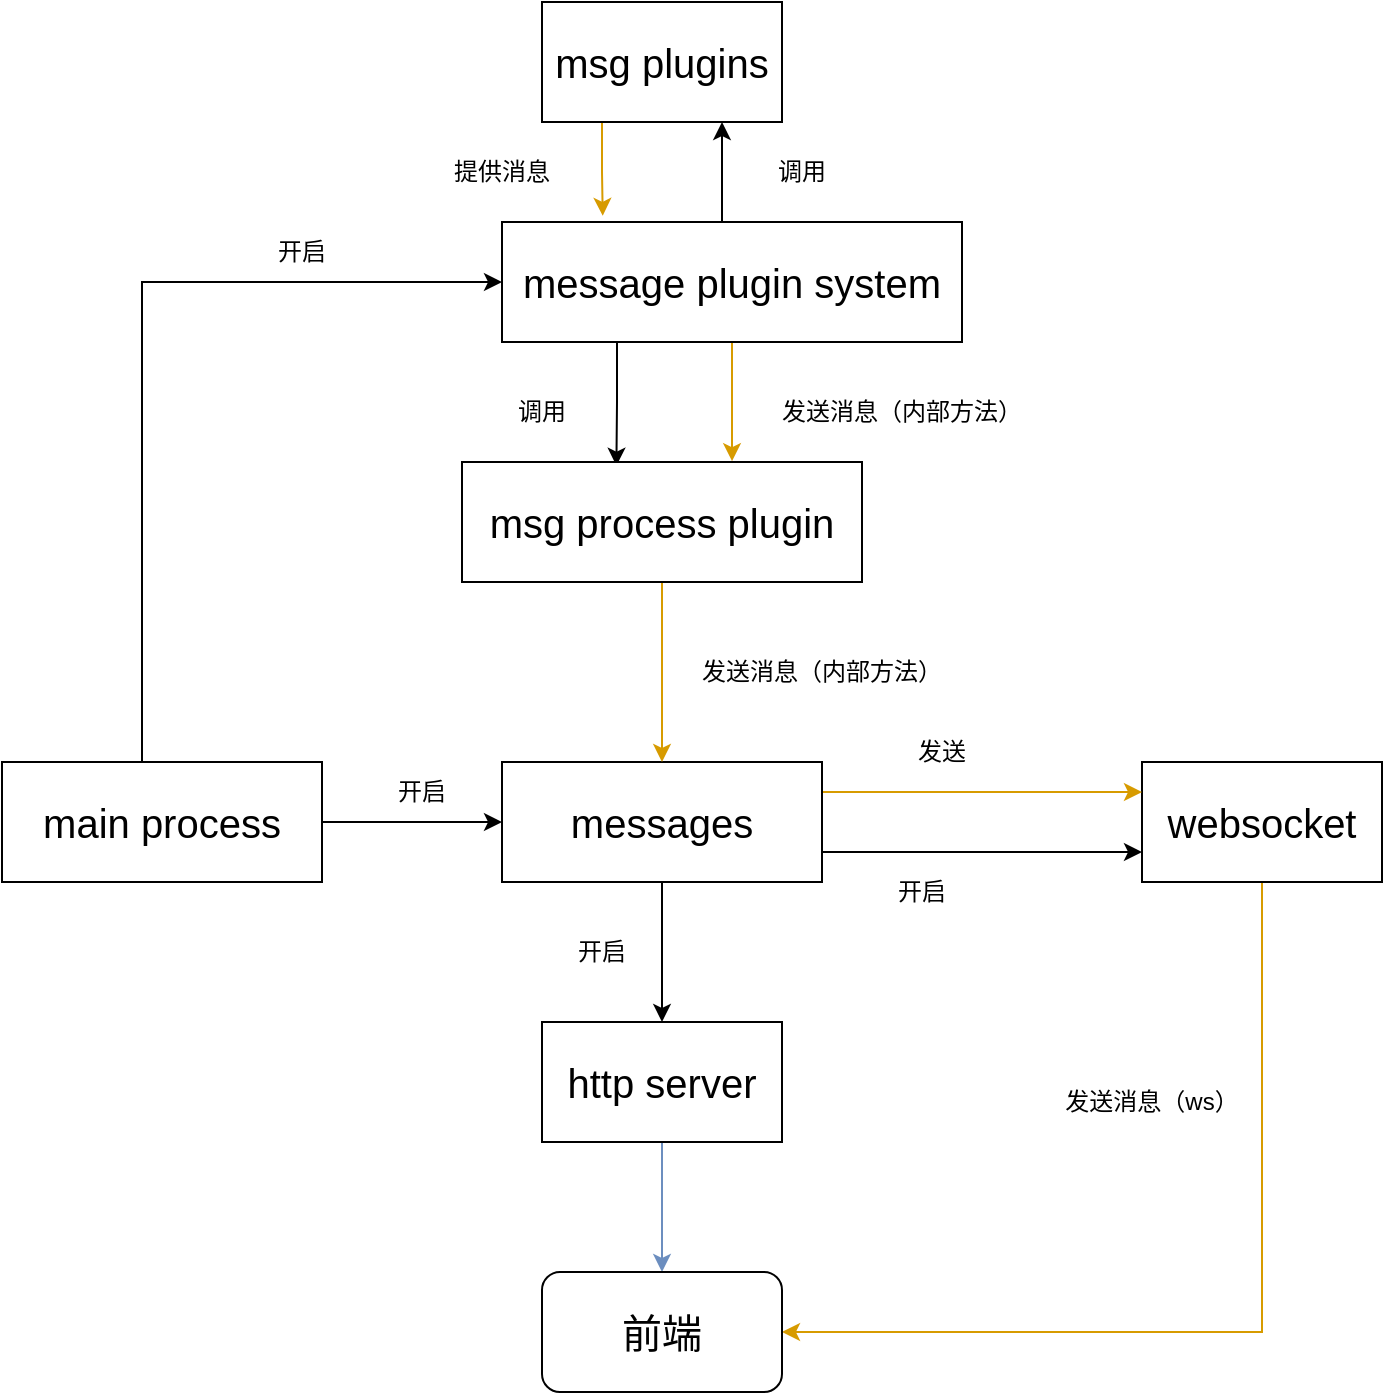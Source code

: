 <mxfile version="20.5.3" type="embed"><diagram name="第 1 页" id="IB6P-aDsFnDUADC4PD2R"><mxGraphModel dx="662" dy="518" grid="1" gridSize="10" guides="1" tooltips="1" connect="1" arrows="1" fold="1" page="1" pageScale="1" pageWidth="827" pageHeight="1169" background="none" math="0" shadow="0"><root><mxCell id="0"/><mxCell id="1" parent="0"/><mxCell id="9FuA_LAmP3qdgTYeK0pm-8" style="edgeStyle=orthogonalEdgeStyle;rounded=0;orthogonalLoop=1;jettySize=auto;html=1;entryX=0;entryY=0.5;entryDx=0;entryDy=0;" parent="1" source="9FuA_LAmP3qdgTYeK0pm-1" target="9FuA_LAmP3qdgTYeK0pm-4" edge="1"><mxGeometry relative="1" as="geometry"><Array as="points"><mxPoint x="180" y="190"/></Array></mxGeometry></mxCell><mxCell id="9FuA_LAmP3qdgTYeK0pm-11" style="edgeStyle=orthogonalEdgeStyle;rounded=0;orthogonalLoop=1;jettySize=auto;html=1;entryX=0;entryY=0.5;entryDx=0;entryDy=0;" parent="1" source="9FuA_LAmP3qdgTYeK0pm-1" target="9FuA_LAmP3qdgTYeK0pm-10" edge="1"><mxGeometry relative="1" as="geometry"/></mxCell><mxCell id="9FuA_LAmP3qdgTYeK0pm-1" value="&lt;font style=&quot;font-size: 20px;&quot;&gt;main process&lt;/font&gt;" style="rounded=0;whiteSpace=wrap;html=1;" parent="1" vertex="1"><mxGeometry x="110" y="430" width="160" height="60" as="geometry"/></mxCell><mxCell id="9FuA_LAmP3qdgTYeK0pm-25" style="edgeStyle=orthogonalEdgeStyle;rounded=0;orthogonalLoop=1;jettySize=auto;html=1;fillColor=#dae8fc;strokeColor=#6c8ebf;" parent="1" source="9FuA_LAmP3qdgTYeK0pm-2" target="9FuA_LAmP3qdgTYeK0pm-24" edge="1"><mxGeometry relative="1" as="geometry"/></mxCell><mxCell id="9FuA_LAmP3qdgTYeK0pm-2" value="&lt;font style=&quot;font-size: 20px;&quot;&gt;http server&lt;/font&gt;" style="rounded=0;whiteSpace=wrap;html=1;" parent="1" vertex="1"><mxGeometry x="380" y="560" width="120" height="60" as="geometry"/></mxCell><mxCell id="9FuA_LAmP3qdgTYeK0pm-26" style="edgeStyle=orthogonalEdgeStyle;rounded=0;orthogonalLoop=1;jettySize=auto;html=1;entryX=1;entryY=0.5;entryDx=0;entryDy=0;fillColor=#ffe6cc;strokeColor=#d79b00;" parent="1" source="9FuA_LAmP3qdgTYeK0pm-3" target="9FuA_LAmP3qdgTYeK0pm-24" edge="1"><mxGeometry relative="1" as="geometry"><Array as="points"><mxPoint x="740" y="715"/></Array></mxGeometry></mxCell><mxCell id="9FuA_LAmP3qdgTYeK0pm-3" value="&lt;font style=&quot;font-size: 20px;&quot;&gt;websocket&lt;/font&gt;" style="rounded=0;whiteSpace=wrap;html=1;" parent="1" vertex="1"><mxGeometry x="680" y="430" width="120" height="60" as="geometry"/></mxCell><mxCell id="9FuA_LAmP3qdgTYeK0pm-22" style="edgeStyle=orthogonalEdgeStyle;rounded=0;orthogonalLoop=1;jettySize=auto;html=1;exitX=0.5;exitY=0;exitDx=0;exitDy=0;entryX=0.75;entryY=1;entryDx=0;entryDy=0;" parent="1" source="9FuA_LAmP3qdgTYeK0pm-4" target="9FuA_LAmP3qdgTYeK0pm-20" edge="1"><mxGeometry relative="1" as="geometry"><Array as="points"><mxPoint x="470" y="160"/></Array></mxGeometry></mxCell><mxCell id="VNE2r1LoNPJBioJwK5zJ-13" style="edgeStyle=orthogonalEdgeStyle;rounded=0;orthogonalLoop=1;jettySize=auto;html=1;exitX=0.25;exitY=1;exitDx=0;exitDy=0;entryX=0.386;entryY=0.031;entryDx=0;entryDy=0;entryPerimeter=0;" parent="1" source="9FuA_LAmP3qdgTYeK0pm-4" target="VNE2r1LoNPJBioJwK5zJ-6" edge="1"><mxGeometry relative="1" as="geometry"/></mxCell><mxCell id="VNE2r1LoNPJBioJwK5zJ-14" style="edgeStyle=orthogonalEdgeStyle;rounded=0;orthogonalLoop=1;jettySize=auto;html=1;exitX=0.5;exitY=1;exitDx=0;exitDy=0;entryX=0.675;entryY=-0.007;entryDx=0;entryDy=0;entryPerimeter=0;fillColor=#ffe6cc;strokeColor=#d79b00;" parent="1" source="9FuA_LAmP3qdgTYeK0pm-4" target="VNE2r1LoNPJBioJwK5zJ-6" edge="1"><mxGeometry relative="1" as="geometry"/></mxCell><mxCell id="9FuA_LAmP3qdgTYeK0pm-4" value="&lt;font style=&quot;font-size: 20px;&quot;&gt;message plugin system&lt;/font&gt;" style="rounded=0;whiteSpace=wrap;html=1;" parent="1" vertex="1"><mxGeometry x="360" y="160" width="230" height="60" as="geometry"/></mxCell><mxCell id="9FuA_LAmP3qdgTYeK0pm-12" style="edgeStyle=orthogonalEdgeStyle;rounded=0;orthogonalLoop=1;jettySize=auto;html=1;" parent="1" source="9FuA_LAmP3qdgTYeK0pm-10" target="9FuA_LAmP3qdgTYeK0pm-2" edge="1"><mxGeometry relative="1" as="geometry"/></mxCell><mxCell id="9FuA_LAmP3qdgTYeK0pm-13" style="edgeStyle=orthogonalEdgeStyle;rounded=0;orthogonalLoop=1;jettySize=auto;html=1;entryX=0;entryY=0.75;entryDx=0;entryDy=0;exitX=1;exitY=0.75;exitDx=0;exitDy=0;" parent="1" source="9FuA_LAmP3qdgTYeK0pm-10" target="9FuA_LAmP3qdgTYeK0pm-3" edge="1"><mxGeometry relative="1" as="geometry"><mxPoint x="510" y="479.998" as="sourcePoint"/><mxPoint x="660" y="474.95" as="targetPoint"/><Array as="points"><mxPoint x="610" y="475"/><mxPoint x="610" y="475"/></Array></mxGeometry></mxCell><mxCell id="VNE2r1LoNPJBioJwK5zJ-3" style="edgeStyle=orthogonalEdgeStyle;rounded=0;orthogonalLoop=1;jettySize=auto;html=1;exitX=1;exitY=0.25;exitDx=0;exitDy=0;entryX=0;entryY=0.25;entryDx=0;entryDy=0;fillColor=#ffe6cc;strokeColor=#d79b00;" parent="1" source="9FuA_LAmP3qdgTYeK0pm-10" target="9FuA_LAmP3qdgTYeK0pm-3" edge="1"><mxGeometry relative="1" as="geometry"/></mxCell><mxCell id="9FuA_LAmP3qdgTYeK0pm-10" value="&lt;font style=&quot;font-size: 20px;&quot;&gt;messages&lt;/font&gt;" style="rounded=0;whiteSpace=wrap;html=1;" parent="1" vertex="1"><mxGeometry x="360" y="430" width="160" height="60" as="geometry"/></mxCell><mxCell id="9FuA_LAmP3qdgTYeK0pm-14" value="开启" style="text;html=1;strokeColor=none;fillColor=none;align=center;verticalAlign=middle;whiteSpace=wrap;rounded=0;" parent="1" vertex="1"><mxGeometry x="230" y="160" width="60" height="30" as="geometry"/></mxCell><mxCell id="9FuA_LAmP3qdgTYeK0pm-15" value="开启" style="text;html=1;strokeColor=none;fillColor=none;align=center;verticalAlign=middle;whiteSpace=wrap;rounded=0;" parent="1" vertex="1"><mxGeometry x="290" y="430" width="60" height="30" as="geometry"/></mxCell><mxCell id="9FuA_LAmP3qdgTYeK0pm-16" value="开启" style="text;html=1;strokeColor=none;fillColor=none;align=center;verticalAlign=middle;whiteSpace=wrap;rounded=0;" parent="1" vertex="1"><mxGeometry x="380" y="510" width="60" height="30" as="geometry"/></mxCell><mxCell id="9FuA_LAmP3qdgTYeK0pm-17" value="开启" style="text;html=1;strokeColor=none;fillColor=none;align=center;verticalAlign=middle;whiteSpace=wrap;rounded=0;" parent="1" vertex="1"><mxGeometry x="540" y="480" width="60" height="30" as="geometry"/></mxCell><mxCell id="9FuA_LAmP3qdgTYeK0pm-19" value="发送消息（内部方法）" style="text;html=1;strokeColor=none;fillColor=none;align=center;verticalAlign=middle;whiteSpace=wrap;rounded=0;" parent="1" vertex="1"><mxGeometry x="490" y="240" width="140" height="30" as="geometry"/></mxCell><mxCell id="9FuA_LAmP3qdgTYeK0pm-28" style="edgeStyle=orthogonalEdgeStyle;rounded=0;orthogonalLoop=1;jettySize=auto;html=1;exitX=0.25;exitY=1;exitDx=0;exitDy=0;fillColor=#ffe6cc;strokeColor=#d79b00;entryX=0.219;entryY=-0.052;entryDx=0;entryDy=0;entryPerimeter=0;" parent="1" source="9FuA_LAmP3qdgTYeK0pm-20" target="9FuA_LAmP3qdgTYeK0pm-4" edge="1"><mxGeometry relative="1" as="geometry"><mxPoint x="410" y="150" as="targetPoint"/></mxGeometry></mxCell><mxCell id="9FuA_LAmP3qdgTYeK0pm-20" value="&lt;font style=&quot;font-size: 20px;&quot;&gt;msg plugins&lt;/font&gt;" style="rounded=0;whiteSpace=wrap;html=1;" parent="1" vertex="1"><mxGeometry x="380" y="50" width="120" height="60" as="geometry"/></mxCell><mxCell id="9FuA_LAmP3qdgTYeK0pm-23" value="调用" style="text;html=1;strokeColor=none;fillColor=none;align=center;verticalAlign=middle;whiteSpace=wrap;rounded=0;" parent="1" vertex="1"><mxGeometry x="480" y="120" width="60" height="30" as="geometry"/></mxCell><mxCell id="9FuA_LAmP3qdgTYeK0pm-24" value="&lt;font style=&quot;font-size: 20px;&quot;&gt;前端&lt;/font&gt;" style="rounded=1;whiteSpace=wrap;html=1;" parent="1" vertex="1"><mxGeometry x="380" y="685" width="120" height="60" as="geometry"/></mxCell><mxCell id="9FuA_LAmP3qdgTYeK0pm-27" value="发送消息（ws）" style="text;html=1;strokeColor=none;fillColor=none;align=center;verticalAlign=middle;whiteSpace=wrap;rounded=0;" parent="1" vertex="1"><mxGeometry x="640" y="585" width="90" height="30" as="geometry"/></mxCell><mxCell id="9FuA_LAmP3qdgTYeK0pm-29" value="提供消息" style="text;html=1;strokeColor=none;fillColor=none;align=center;verticalAlign=middle;whiteSpace=wrap;rounded=0;" parent="1" vertex="1"><mxGeometry x="330" y="120" width="60" height="30" as="geometry"/></mxCell><mxCell id="VNE2r1LoNPJBioJwK5zJ-4" value="发送" style="text;html=1;strokeColor=none;fillColor=none;align=center;verticalAlign=middle;whiteSpace=wrap;rounded=0;" parent="1" vertex="1"><mxGeometry x="550" y="410" width="60" height="30" as="geometry"/></mxCell><mxCell id="VNE2r1LoNPJBioJwK5zJ-11" style="edgeStyle=orthogonalEdgeStyle;rounded=0;orthogonalLoop=1;jettySize=auto;html=1;exitX=0.5;exitY=1;exitDx=0;exitDy=0;fillColor=#ffe6cc;strokeColor=#d79b00;" parent="1" source="VNE2r1LoNPJBioJwK5zJ-6" target="9FuA_LAmP3qdgTYeK0pm-10" edge="1"><mxGeometry relative="1" as="geometry"/></mxCell><mxCell id="VNE2r1LoNPJBioJwK5zJ-6" value="&lt;font style=&quot;font-size: 20px;&quot;&gt;msg process plugin&lt;/font&gt;" style="rounded=0;whiteSpace=wrap;html=1;" parent="1" vertex="1"><mxGeometry x="340" y="280" width="200" height="60" as="geometry"/></mxCell><mxCell id="VNE2r1LoNPJBioJwK5zJ-9" value="调用" style="text;html=1;strokeColor=none;fillColor=none;align=center;verticalAlign=middle;whiteSpace=wrap;rounded=0;" parent="1" vertex="1"><mxGeometry x="350" y="240" width="60" height="30" as="geometry"/></mxCell><mxCell id="VNE2r1LoNPJBioJwK5zJ-12" value="发送消息（内部方法）" style="text;html=1;strokeColor=none;fillColor=none;align=center;verticalAlign=middle;whiteSpace=wrap;rounded=0;" parent="1" vertex="1"><mxGeometry x="450" y="370" width="140" height="30" as="geometry"/></mxCell></root></mxGraphModel></diagram></mxfile>
